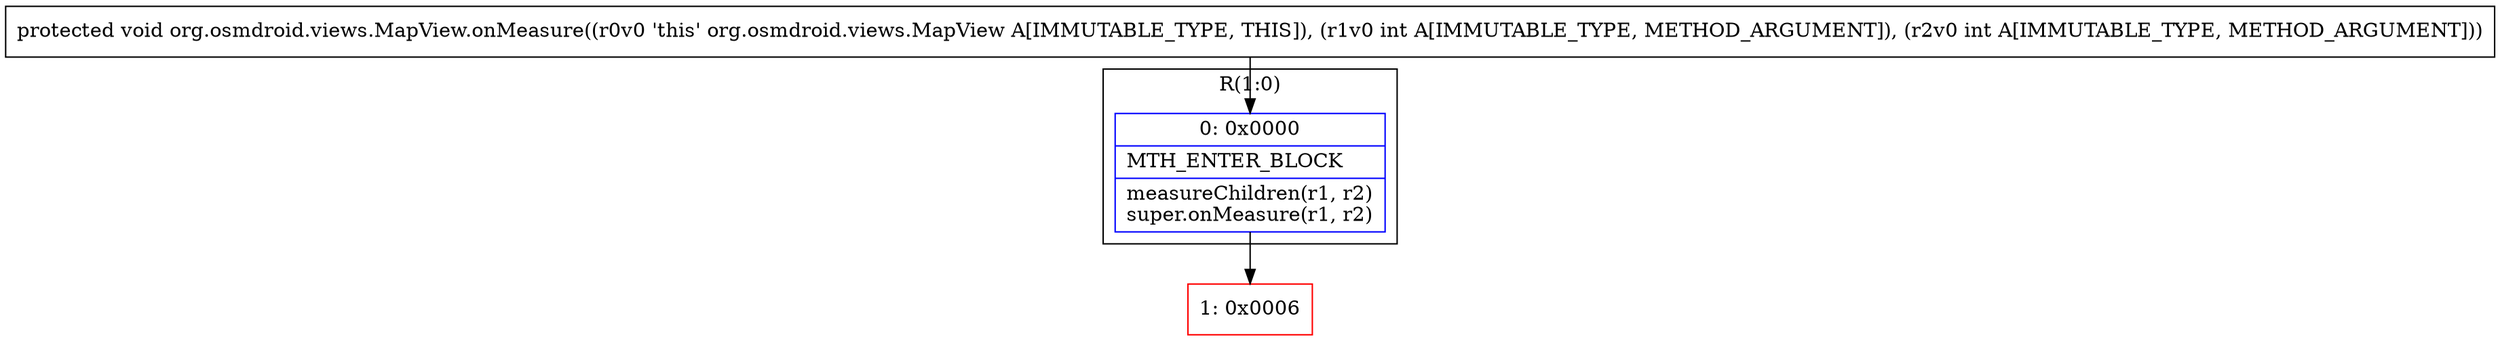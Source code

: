 digraph "CFG fororg.osmdroid.views.MapView.onMeasure(II)V" {
subgraph cluster_Region_4307135 {
label = "R(1:0)";
node [shape=record,color=blue];
Node_0 [shape=record,label="{0\:\ 0x0000|MTH_ENTER_BLOCK\l|measureChildren(r1, r2)\lsuper.onMeasure(r1, r2)\l}"];
}
Node_1 [shape=record,color=red,label="{1\:\ 0x0006}"];
MethodNode[shape=record,label="{protected void org.osmdroid.views.MapView.onMeasure((r0v0 'this' org.osmdroid.views.MapView A[IMMUTABLE_TYPE, THIS]), (r1v0 int A[IMMUTABLE_TYPE, METHOD_ARGUMENT]), (r2v0 int A[IMMUTABLE_TYPE, METHOD_ARGUMENT])) }"];
MethodNode -> Node_0;
Node_0 -> Node_1;
}

